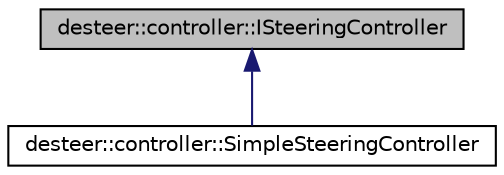 digraph G
{
  edge [fontname="Helvetica",fontsize="10",labelfontname="Helvetica",labelfontsize="10"];
  node [fontname="Helvetica",fontsize="10",shape=record];
  Node1 [label="desteer::controller::ISteeringController",height=0.2,width=0.4,color="black", fillcolor="grey75", style="filled" fontcolor="black"];
  Node1 -> Node2 [dir=back,color="midnightblue",fontsize="10",style="solid",fontname="Helvetica"];
  Node2 [label="desteer::controller::SimpleSteeringController",height=0.2,width=0.4,color="black", fillcolor="white", style="filled",URL="$classdesteer_1_1controller_1_1_simple_steering_controller.html"];
}
